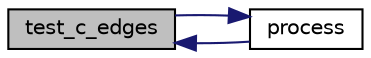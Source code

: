 digraph "test_c_edges"
{
  edge [fontname="Helvetica",fontsize="10",labelfontname="Helvetica",labelfontsize="10"];
  node [fontname="Helvetica",fontsize="10",shape=record];
  rankdir="LR";
  Node72 [label="test_c_edges",height=0.2,width=0.4,color="black", fillcolor="grey75", style="filled", fontcolor="black"];
  Node72 -> Node73 [dir="back",color="midnightblue",fontsize="10",style="solid",fontname="Helvetica"];
  Node73 [label="process",height=0.2,width=0.4,color="black", fillcolor="white", style="filled",URL="$test__c__edges_8c.html#a64f11fc66ebfd7c358be13b12d3f4e91"];
  Node73 -> Node72 [dir="back",color="midnightblue",fontsize="10",style="solid",fontname="Helvetica"];
}
